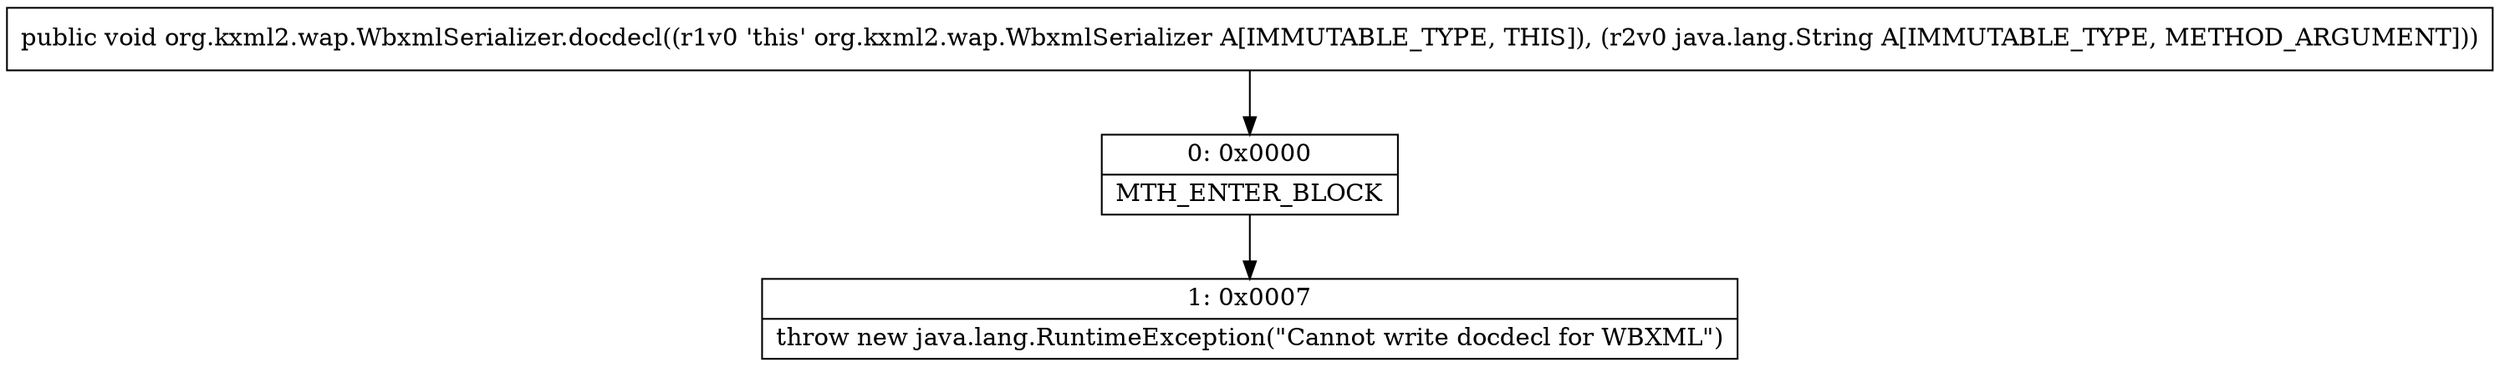 digraph "CFG fororg.kxml2.wap.WbxmlSerializer.docdecl(Ljava\/lang\/String;)V" {
Node_0 [shape=record,label="{0\:\ 0x0000|MTH_ENTER_BLOCK\l}"];
Node_1 [shape=record,label="{1\:\ 0x0007|throw new java.lang.RuntimeException(\"Cannot write docdecl for WBXML\")\l}"];
MethodNode[shape=record,label="{public void org.kxml2.wap.WbxmlSerializer.docdecl((r1v0 'this' org.kxml2.wap.WbxmlSerializer A[IMMUTABLE_TYPE, THIS]), (r2v0 java.lang.String A[IMMUTABLE_TYPE, METHOD_ARGUMENT])) }"];
MethodNode -> Node_0;
Node_0 -> Node_1;
}

